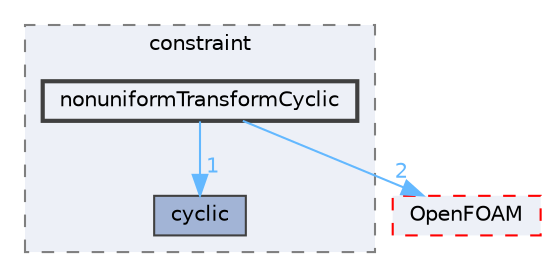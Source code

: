 digraph "src/finiteVolume/fvMesh/fvPatches/constraint/nonuniformTransformCyclic"
{
 // LATEX_PDF_SIZE
  bgcolor="transparent";
  edge [fontname=Helvetica,fontsize=10,labelfontname=Helvetica,labelfontsize=10];
  node [fontname=Helvetica,fontsize=10,shape=box,height=0.2,width=0.4];
  compound=true
  subgraph clusterdir_9b55a90ed6410b18bd357d7a8a7e772f {
    graph [ bgcolor="#edf0f7", pencolor="grey50", label="constraint", fontname=Helvetica,fontsize=10 style="filled,dashed", URL="dir_9b55a90ed6410b18bd357d7a8a7e772f.html",tooltip=""]
  dir_e3681668341888ce697868f3666c6877 [label="cyclic", fillcolor="#a2b4d6", color="grey25", style="filled", URL="dir_e3681668341888ce697868f3666c6877.html",tooltip=""];
  dir_6de92e144787a303f3b4f1f2f90f6263 [label="nonuniformTransformCyclic", fillcolor="#edf0f7", color="grey25", style="filled,bold", URL="dir_6de92e144787a303f3b4f1f2f90f6263.html",tooltip=""];
  }
  dir_c5473ff19b20e6ec4dfe5c310b3778a8 [label="OpenFOAM", fillcolor="#edf0f7", color="red", style="filled,dashed", URL="dir_c5473ff19b20e6ec4dfe5c310b3778a8.html",tooltip=""];
  dir_6de92e144787a303f3b4f1f2f90f6263->dir_c5473ff19b20e6ec4dfe5c310b3778a8 [headlabel="2", labeldistance=1.5 headhref="dir_002580_002695.html" href="dir_002580_002695.html" color="steelblue1" fontcolor="steelblue1"];
  dir_6de92e144787a303f3b4f1f2f90f6263->dir_e3681668341888ce697868f3666c6877 [headlabel="1", labeldistance=1.5 headhref="dir_002580_000759.html" href="dir_002580_000759.html" color="steelblue1" fontcolor="steelblue1"];
}
